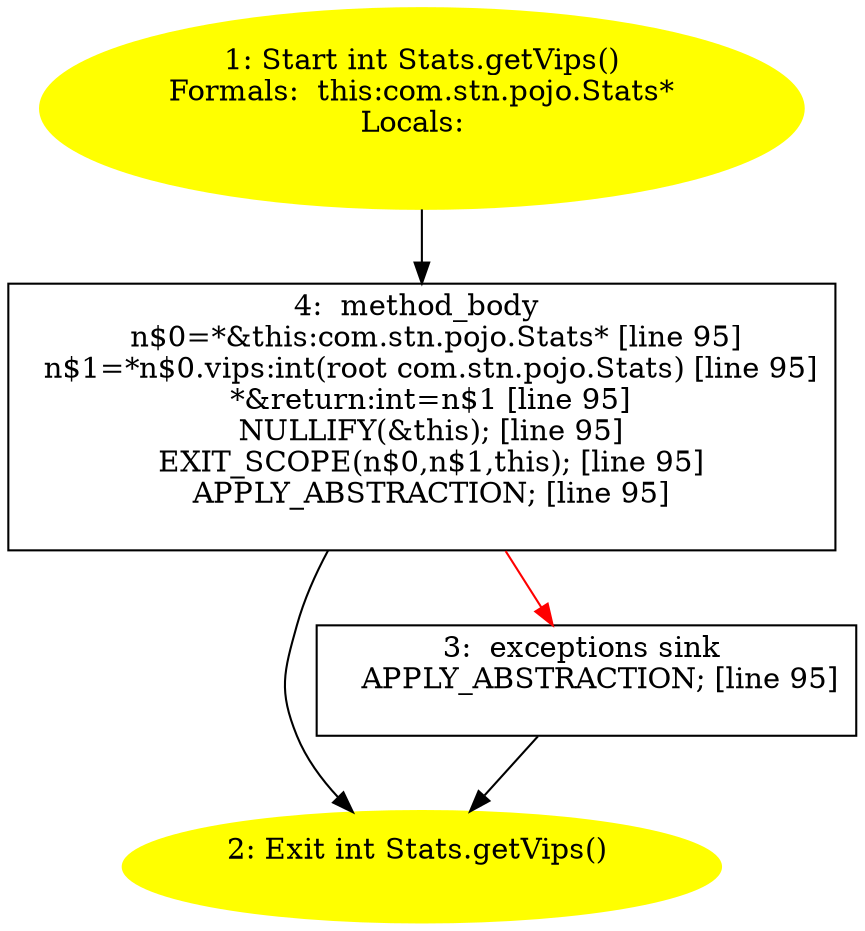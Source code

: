 /* @generated */
digraph cfg {
"com.stn.pojo.Stats.getVips():int.6061c65ebd79adf701696e98e457d76d_1" [label="1: Start int Stats.getVips()\nFormals:  this:com.stn.pojo.Stats*\nLocals:  \n  " color=yellow style=filled]
	

	 "com.stn.pojo.Stats.getVips():int.6061c65ebd79adf701696e98e457d76d_1" -> "com.stn.pojo.Stats.getVips():int.6061c65ebd79adf701696e98e457d76d_4" ;
"com.stn.pojo.Stats.getVips():int.6061c65ebd79adf701696e98e457d76d_2" [label="2: Exit int Stats.getVips() \n  " color=yellow style=filled]
	

"com.stn.pojo.Stats.getVips():int.6061c65ebd79adf701696e98e457d76d_3" [label="3:  exceptions sink \n   APPLY_ABSTRACTION; [line 95]\n " shape="box"]
	

	 "com.stn.pojo.Stats.getVips():int.6061c65ebd79adf701696e98e457d76d_3" -> "com.stn.pojo.Stats.getVips():int.6061c65ebd79adf701696e98e457d76d_2" ;
"com.stn.pojo.Stats.getVips():int.6061c65ebd79adf701696e98e457d76d_4" [label="4:  method_body \n   n$0=*&this:com.stn.pojo.Stats* [line 95]\n  n$1=*n$0.vips:int(root com.stn.pojo.Stats) [line 95]\n  *&return:int=n$1 [line 95]\n  NULLIFY(&this); [line 95]\n  EXIT_SCOPE(n$0,n$1,this); [line 95]\n  APPLY_ABSTRACTION; [line 95]\n " shape="box"]
	

	 "com.stn.pojo.Stats.getVips():int.6061c65ebd79adf701696e98e457d76d_4" -> "com.stn.pojo.Stats.getVips():int.6061c65ebd79adf701696e98e457d76d_2" ;
	 "com.stn.pojo.Stats.getVips():int.6061c65ebd79adf701696e98e457d76d_4" -> "com.stn.pojo.Stats.getVips():int.6061c65ebd79adf701696e98e457d76d_3" [color="red" ];
}
